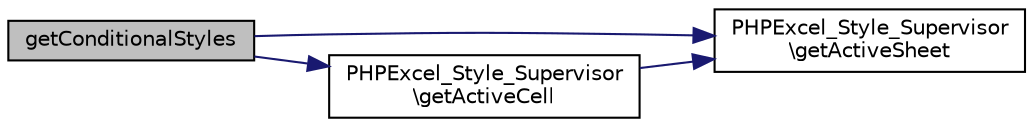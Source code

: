 digraph "getConditionalStyles"
{
  edge [fontname="Helvetica",fontsize="10",labelfontname="Helvetica",labelfontsize="10"];
  node [fontname="Helvetica",fontsize="10",shape=record];
  rankdir="LR";
  Node37 [label="getConditionalStyles",height=0.2,width=0.4,color="black", fillcolor="grey75", style="filled", fontcolor="black"];
  Node37 -> Node38 [color="midnightblue",fontsize="10",style="solid",fontname="Helvetica"];
  Node38 [label="PHPExcel_Style_Supervisor\l\\getActiveSheet",height=0.2,width=0.4,color="black", fillcolor="white", style="filled",URL="$class_p_h_p_excel___style___supervisor.html#aec8f52691db1a69bb76b089bdae0c8e6"];
  Node37 -> Node39 [color="midnightblue",fontsize="10",style="solid",fontname="Helvetica"];
  Node39 [label="PHPExcel_Style_Supervisor\l\\getActiveCell",height=0.2,width=0.4,color="black", fillcolor="white", style="filled",URL="$class_p_h_p_excel___style___supervisor.html#aab4a3a7e448da9f1b47950783f6fa84f"];
  Node39 -> Node38 [color="midnightblue",fontsize="10",style="solid",fontname="Helvetica"];
}
